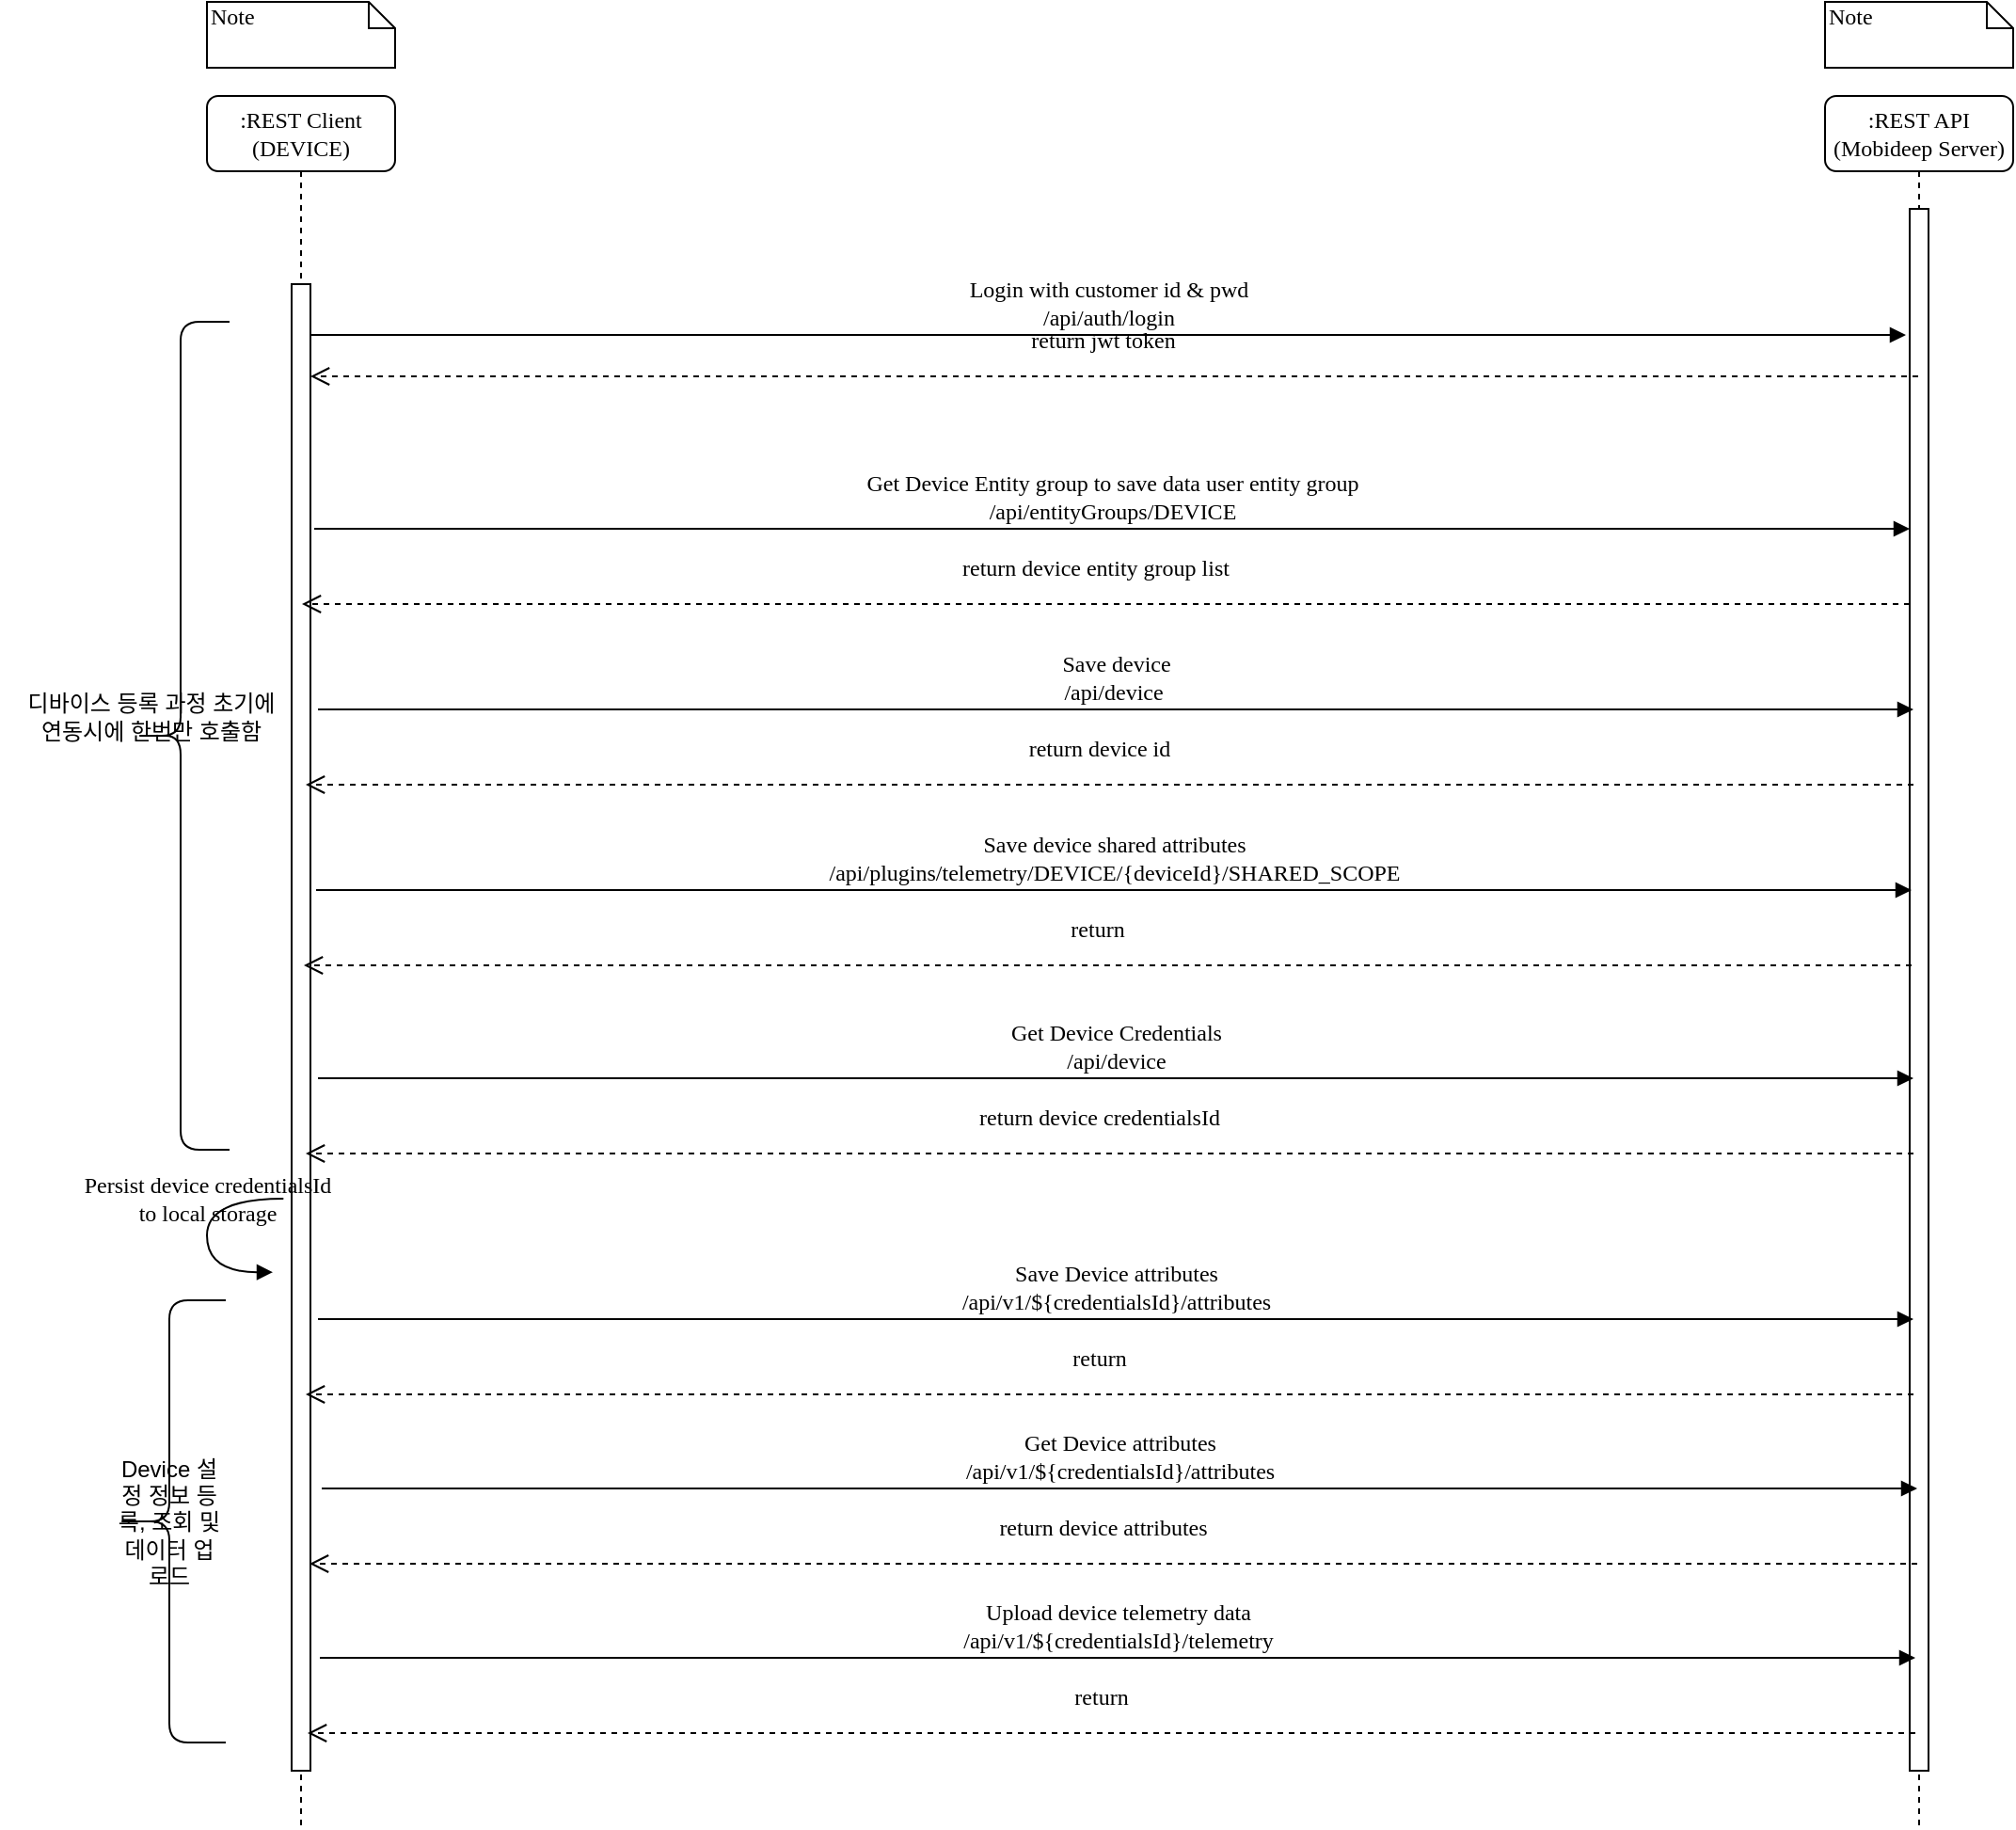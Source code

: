 <mxfile version="14.1.3" type="google" pages="4"><diagram id="3PNsS2LlYROGq-c_XFVZ" name="Device provisioning and data upload sequence diagram (REST Example)"><mxGraphModel dx="2249" dy="794" grid="1" gridSize="10" guides="1" tooltips="1" connect="1" arrows="1" fold="1" page="1" pageScale="1" pageWidth="827" pageHeight="1169" math="0" shadow="0"><root><mxCell id="MPyf1a9XdDrMohhDZmXW-0"/><mxCell id="MPyf1a9XdDrMohhDZmXW-1" parent="MPyf1a9XdDrMohhDZmXW-0"/><mxCell id="MPyf1a9XdDrMohhDZmXW-9" value=":REST API&lt;br&gt;(Mobideep Server)" style="shape=umlLifeline;perimeter=lifelinePerimeter;whiteSpace=wrap;html=1;container=1;collapsible=0;recursiveResize=0;outlineConnect=0;rounded=1;shadow=0;comic=0;labelBackgroundColor=none;strokeWidth=1;fontFamily=Verdana;fontSize=12;align=center;" parent="MPyf1a9XdDrMohhDZmXW-1" vertex="1"><mxGeometry x="960" y="80" width="100" height="920" as="geometry"/></mxCell><mxCell id="MPyf1a9XdDrMohhDZmXW-10" value=":REST Client&lt;br&gt;(DEVICE)" style="shape=umlLifeline;perimeter=lifelinePerimeter;whiteSpace=wrap;html=1;container=1;collapsible=0;recursiveResize=0;outlineConnect=0;rounded=1;shadow=0;comic=0;labelBackgroundColor=none;strokeWidth=1;fontFamily=Verdana;fontSize=12;align=center;" parent="MPyf1a9XdDrMohhDZmXW-1" vertex="1"><mxGeometry x="100" y="80" width="100" height="920" as="geometry"/></mxCell><mxCell id="MPyf1a9XdDrMohhDZmXW-11" value="" style="html=1;points=[];perimeter=orthogonalPerimeter;rounded=0;shadow=0;comic=0;labelBackgroundColor=none;strokeWidth=1;fontFamily=Verdana;fontSize=12;align=center;" parent="MPyf1a9XdDrMohhDZmXW-10" vertex="1"><mxGeometry x="45" y="100" width="10" height="790" as="geometry"/></mxCell><mxCell id="MPyf1a9XdDrMohhDZmXW-19" value="" style="html=1;points=[];perimeter=orthogonalPerimeter;rounded=0;shadow=0;comic=0;labelBackgroundColor=none;strokeColor=#000000;strokeWidth=1;fillColor=#FFFFFF;fontFamily=Verdana;fontSize=12;fontColor=#000000;align=center;" parent="MPyf1a9XdDrMohhDZmXW-1" vertex="1"><mxGeometry x="1005" y="140" width="10" height="830" as="geometry"/></mxCell><mxCell id="MPyf1a9XdDrMohhDZmXW-25" value="Login with customer id &amp;amp; pwd&lt;br&gt;/api/auth/login" style="html=1;verticalAlign=bottom;endArrow=block;labelBackgroundColor=none;fontFamily=Verdana;fontSize=12;edgeStyle=elbowEdgeStyle;elbow=vertical;entryX=-0.2;entryY=0.081;entryDx=0;entryDy=0;entryPerimeter=0;" parent="MPyf1a9XdDrMohhDZmXW-1" source="MPyf1a9XdDrMohhDZmXW-11" target="MPyf1a9XdDrMohhDZmXW-19" edge="1"><mxGeometry relative="1" as="geometry"><mxPoint x="220" y="190" as="sourcePoint"/><mxPoint x="990" y="171" as="targetPoint"/></mxGeometry></mxCell><mxCell id="MPyf1a9XdDrMohhDZmXW-32" value="Note" style="shape=note;whiteSpace=wrap;html=1;size=14;verticalAlign=top;align=left;spacingTop=-6;rounded=0;shadow=0;comic=0;labelBackgroundColor=none;strokeWidth=1;fontFamily=Verdana;fontSize=12" parent="MPyf1a9XdDrMohhDZmXW-1" vertex="1"><mxGeometry x="100" y="30" width="100" height="35" as="geometry"/></mxCell><mxCell id="MPyf1a9XdDrMohhDZmXW-38" value="Note" style="shape=note;whiteSpace=wrap;html=1;size=14;verticalAlign=top;align=left;spacingTop=-6;rounded=0;shadow=0;comic=0;labelBackgroundColor=none;strokeWidth=1;fontFamily=Verdana;fontSize=12" parent="MPyf1a9XdDrMohhDZmXW-1" vertex="1"><mxGeometry x="960" y="30" width="100" height="35" as="geometry"/></mxCell><mxCell id="MPyf1a9XdDrMohhDZmXW-40" value="return jwt token" style="html=1;verticalAlign=bottom;endArrow=open;dashed=1;endSize=8;labelBackgroundColor=none;fontFamily=Verdana;fontSize=12;edgeStyle=elbowEdgeStyle;elbow=vertical;" parent="MPyf1a9XdDrMohhDZmXW-1" edge="1"><mxGeometry x="0.017" y="-10" relative="1" as="geometry"><mxPoint x="155" y="229" as="targetPoint"/><Array as="points"><mxPoint x="575" y="229"/></Array><mxPoint x="1009.5" y="229" as="sourcePoint"/><mxPoint x="1" as="offset"/></mxGeometry></mxCell><mxCell id="MPyf1a9XdDrMohhDZmXW-42" value="Get Device Entity group to save data user entity group&lt;br&gt;/api/entityGroups/DEVICE" style="html=1;verticalAlign=bottom;endArrow=block;labelBackgroundColor=none;fontFamily=Verdana;fontSize=12;edgeStyle=elbowEdgeStyle;elbow=vertical;" parent="MPyf1a9XdDrMohhDZmXW-1" edge="1"><mxGeometry relative="1" as="geometry"><mxPoint x="157" y="310" as="sourcePoint"/><mxPoint x="1005" y="310" as="targetPoint"/></mxGeometry></mxCell><mxCell id="MPyf1a9XdDrMohhDZmXW-43" value="return device entity group list" style="html=1;verticalAlign=bottom;endArrow=open;dashed=1;endSize=8;labelBackgroundColor=none;fontFamily=Verdana;fontSize=12;edgeStyle=elbowEdgeStyle;elbow=vertical;" parent="MPyf1a9XdDrMohhDZmXW-1" edge="1"><mxGeometry x="0.017" y="-10" relative="1" as="geometry"><mxPoint x="150.5" y="350" as="targetPoint"/><Array as="points"><mxPoint x="570.5" y="350"/></Array><mxPoint x="1005" y="350" as="sourcePoint"/><mxPoint x="1" as="offset"/></mxGeometry></mxCell><mxCell id="MPyf1a9XdDrMohhDZmXW-44" value="Save device&lt;br&gt;/api/device&amp;nbsp;" style="html=1;verticalAlign=bottom;endArrow=block;labelBackgroundColor=none;fontFamily=Verdana;fontSize=12;edgeStyle=elbowEdgeStyle;elbow=vertical;" parent="MPyf1a9XdDrMohhDZmXW-1" edge="1"><mxGeometry relative="1" as="geometry"><mxPoint x="159" y="406" as="sourcePoint"/><mxPoint x="1007" y="406" as="targetPoint"/></mxGeometry></mxCell><mxCell id="MPyf1a9XdDrMohhDZmXW-45" value="return device id" style="html=1;verticalAlign=bottom;endArrow=open;dashed=1;endSize=8;labelBackgroundColor=none;fontFamily=Verdana;fontSize=12;edgeStyle=elbowEdgeStyle;elbow=vertical;" parent="MPyf1a9XdDrMohhDZmXW-1" edge="1"><mxGeometry x="0.017" y="-10" relative="1" as="geometry"><mxPoint x="152.5" y="446" as="targetPoint"/><Array as="points"><mxPoint x="572.5" y="446"/></Array><mxPoint x="1007" y="446" as="sourcePoint"/><mxPoint x="1" as="offset"/></mxGeometry></mxCell><mxCell id="MPyf1a9XdDrMohhDZmXW-46" value="Get Device Credentials&lt;br&gt;/api/device" style="html=1;verticalAlign=bottom;endArrow=block;labelBackgroundColor=none;fontFamily=Verdana;fontSize=12;edgeStyle=elbowEdgeStyle;elbow=vertical;" parent="MPyf1a9XdDrMohhDZmXW-1" edge="1"><mxGeometry relative="1" as="geometry"><mxPoint x="159" y="602" as="sourcePoint"/><mxPoint x="1007" y="602" as="targetPoint"/></mxGeometry></mxCell><mxCell id="MPyf1a9XdDrMohhDZmXW-47" value="return device credentialsId" style="html=1;verticalAlign=bottom;endArrow=open;dashed=1;endSize=8;labelBackgroundColor=none;fontFamily=Verdana;fontSize=12;edgeStyle=elbowEdgeStyle;elbow=vertical;" parent="MPyf1a9XdDrMohhDZmXW-1" edge="1"><mxGeometry x="0.017" y="-10" relative="1" as="geometry"><mxPoint x="152.5" y="642" as="targetPoint"/><Array as="points"><mxPoint x="572.5" y="642"/></Array><mxPoint x="1007" y="642" as="sourcePoint"/><mxPoint x="1" as="offset"/></mxGeometry></mxCell><mxCell id="bb5chesVYNi2UX1u_P7B-0" value="Persist device credentialsId &lt;br&gt;to local storage" style="html=1;verticalAlign=bottom;endArrow=block;labelBackgroundColor=none;fontFamily=Verdana;fontSize=12;elbow=vertical;edgeStyle=orthogonalEdgeStyle;curved=1;exitX=1.066;exitY=0.713;exitPerimeter=0;" parent="MPyf1a9XdDrMohhDZmXW-1" edge="1"><mxGeometry relative="1" as="geometry"><mxPoint x="140.66" y="666.01" as="sourcePoint"/><mxPoint x="135" y="705.1" as="targetPoint"/><Array as="points"><mxPoint x="100" y="666.1"/><mxPoint x="100" y="705.1"/></Array></mxGeometry></mxCell><mxCell id="bb5chesVYNi2UX1u_P7B-1" value="Get Device attributes&lt;br&gt;/api/v1/${credentialsId}/attributes" style="html=1;verticalAlign=bottom;endArrow=block;labelBackgroundColor=none;fontFamily=Verdana;fontSize=12;edgeStyle=elbowEdgeStyle;elbow=vertical;" parent="MPyf1a9XdDrMohhDZmXW-1" edge="1"><mxGeometry relative="1" as="geometry"><mxPoint x="161" y="820" as="sourcePoint"/><mxPoint x="1009" y="820" as="targetPoint"/></mxGeometry></mxCell><mxCell id="bb5chesVYNi2UX1u_P7B-2" value="return device attributes" style="html=1;verticalAlign=bottom;endArrow=open;dashed=1;endSize=8;labelBackgroundColor=none;fontFamily=Verdana;fontSize=12;edgeStyle=elbowEdgeStyle;elbow=vertical;" parent="MPyf1a9XdDrMohhDZmXW-1" edge="1"><mxGeometry x="0.017" y="-10" relative="1" as="geometry"><mxPoint x="154.5" y="860" as="targetPoint"/><Array as="points"><mxPoint x="574.5" y="860"/></Array><mxPoint x="1009" y="860" as="sourcePoint"/><mxPoint x="1" as="offset"/></mxGeometry></mxCell><mxCell id="bb5chesVYNi2UX1u_P7B-3" value="Upload device telemetry data&lt;br&gt;/api/v1/${credentialsId}/telemetry" style="html=1;verticalAlign=bottom;endArrow=block;labelBackgroundColor=none;fontFamily=Verdana;fontSize=12;edgeStyle=elbowEdgeStyle;elbow=vertical;" parent="MPyf1a9XdDrMohhDZmXW-1" edge="1"><mxGeometry relative="1" as="geometry"><mxPoint x="160" y="910" as="sourcePoint"/><mxPoint x="1008" y="910" as="targetPoint"/></mxGeometry></mxCell><mxCell id="bb5chesVYNi2UX1u_P7B-4" value="return" style="html=1;verticalAlign=bottom;endArrow=open;dashed=1;endSize=8;labelBackgroundColor=none;fontFamily=Verdana;fontSize=12;edgeStyle=elbowEdgeStyle;elbow=vertical;" parent="MPyf1a9XdDrMohhDZmXW-1" edge="1"><mxGeometry x="0.017" y="-10" relative="1" as="geometry"><mxPoint x="153.5" y="950" as="targetPoint"/><Array as="points"><mxPoint x="573.5" y="950"/></Array><mxPoint x="1008" y="950" as="sourcePoint"/><mxPoint x="1" as="offset"/></mxGeometry></mxCell><mxCell id="PxVkbjB9lv7Agyd0bFXi-0" value="Save Device attributes&lt;br&gt;/api/v1/${credentialsId}/attributes" style="html=1;verticalAlign=bottom;endArrow=block;labelBackgroundColor=none;fontFamily=Verdana;fontSize=12;edgeStyle=elbowEdgeStyle;elbow=vertical;" parent="MPyf1a9XdDrMohhDZmXW-1" edge="1"><mxGeometry relative="1" as="geometry"><mxPoint x="159" y="730" as="sourcePoint"/><mxPoint x="1007" y="730" as="targetPoint"/></mxGeometry></mxCell><mxCell id="PxVkbjB9lv7Agyd0bFXi-1" value="return" style="html=1;verticalAlign=bottom;endArrow=open;dashed=1;endSize=8;labelBackgroundColor=none;fontFamily=Verdana;fontSize=12;edgeStyle=elbowEdgeStyle;elbow=vertical;" parent="MPyf1a9XdDrMohhDZmXW-1" edge="1"><mxGeometry x="0.017" y="-10" relative="1" as="geometry"><mxPoint x="152.5" y="770" as="targetPoint"/><Array as="points"><mxPoint x="572.5" y="770"/></Array><mxPoint x="1007" y="770" as="sourcePoint"/><mxPoint x="1" as="offset"/></mxGeometry></mxCell><mxCell id="HS9gioSYb7euSAJyC1V--0" value="Save device shared attributes&lt;br&gt;/api/plugins/telemetry/DEVICE/{deviceId}/SHARED_SCOPE" style="html=1;verticalAlign=bottom;endArrow=block;labelBackgroundColor=none;fontFamily=Verdana;fontSize=12;edgeStyle=elbowEdgeStyle;elbow=vertical;" parent="MPyf1a9XdDrMohhDZmXW-1" edge="1"><mxGeometry relative="1" as="geometry"><mxPoint x="158" y="502" as="sourcePoint"/><mxPoint x="1006" y="502" as="targetPoint"/></mxGeometry></mxCell><mxCell id="HS9gioSYb7euSAJyC1V--1" value="return" style="html=1;verticalAlign=bottom;endArrow=open;dashed=1;endSize=8;labelBackgroundColor=none;fontFamily=Verdana;fontSize=12;edgeStyle=elbowEdgeStyle;elbow=vertical;" parent="MPyf1a9XdDrMohhDZmXW-1" edge="1"><mxGeometry x="0.017" y="-10" relative="1" as="geometry"><mxPoint x="151.5" y="542" as="targetPoint"/><Array as="points"><mxPoint x="571.5" y="542"/></Array><mxPoint x="1006" y="542" as="sourcePoint"/><mxPoint x="1" as="offset"/></mxGeometry></mxCell><mxCell id="HS9gioSYb7euSAJyC1V--2" value="" style="shape=curlyBracket;whiteSpace=wrap;html=1;rounded=1;size=0.5;rotation=0;" parent="MPyf1a9XdDrMohhDZmXW-1" vertex="1"><mxGeometry x="60" y="200" width="52" height="440" as="geometry"/></mxCell><mxCell id="HS9gioSYb7euSAJyC1V--3" value="&lt;span&gt;Device 설정 정보 등록, 조회 및 데이터 업로드&lt;/span&gt;" style="shape=curlyBracket;whiteSpace=wrap;html=1;rounded=1;size=0.5;rotation=0;" parent="MPyf1a9XdDrMohhDZmXW-1" vertex="1"><mxGeometry x="50" y="720" width="60" height="235" as="geometry"/></mxCell><mxCell id="HS9gioSYb7euSAJyC1V--4" value="디바이스 등록 과정 초기에 &lt;br&gt;연동시에 한번만 호출함" style="text;html=1;align=center;verticalAlign=middle;resizable=0;points=[];autosize=1;" parent="MPyf1a9XdDrMohhDZmXW-1" vertex="1"><mxGeometry x="-10" y="395" width="160" height="30" as="geometry"/></mxCell></root></mxGraphModel></diagram><diagram name="Device provisioning sequence diagram (REST))" id="FqJV3BsAA76CWra-uLzg"><mxGraphModel dx="2249" dy="794" grid="1" gridSize="10" guides="1" tooltips="1" connect="1" arrows="1" fold="1" page="1" pageScale="1" pageWidth="827" pageHeight="1169" math="0" shadow="0"><root><mxCell id="hP8Yk7usws9kCno7D4d--0"/><mxCell id="hP8Yk7usws9kCno7D4d--1" parent="hP8Yk7usws9kCno7D4d--0"/><mxCell id="hP8Yk7usws9kCno7D4d--2" value=":REST API&lt;br&gt;(Mobideep Server)" style="shape=umlLifeline;perimeter=lifelinePerimeter;whiteSpace=wrap;html=1;container=1;collapsible=0;recursiveResize=0;outlineConnect=0;rounded=1;shadow=0;comic=0;labelBackgroundColor=none;strokeWidth=1;fontFamily=Verdana;fontSize=12;align=center;" vertex="1" parent="hP8Yk7usws9kCno7D4d--1"><mxGeometry x="960" y="80" width="100" height="700" as="geometry"/></mxCell><mxCell id="hP8Yk7usws9kCno7D4d--3" value=":REST Client&lt;br&gt;(DEVICE)" style="shape=umlLifeline;perimeter=lifelinePerimeter;whiteSpace=wrap;html=1;container=1;collapsible=0;recursiveResize=0;outlineConnect=0;rounded=1;shadow=0;comic=0;labelBackgroundColor=none;strokeWidth=1;fontFamily=Verdana;fontSize=12;align=center;" vertex="1" parent="hP8Yk7usws9kCno7D4d--1"><mxGeometry x="100" y="80" width="100" height="700" as="geometry"/></mxCell><mxCell id="hP8Yk7usws9kCno7D4d--4" value="" style="html=1;points=[];perimeter=orthogonalPerimeter;rounded=0;shadow=0;comic=0;labelBackgroundColor=none;strokeWidth=1;fontFamily=Verdana;fontSize=12;align=center;" vertex="1" parent="hP8Yk7usws9kCno7D4d--3"><mxGeometry x="45" y="100" width="10" height="560" as="geometry"/></mxCell><mxCell id="hP8Yk7usws9kCno7D4d--5" value="" style="html=1;points=[];perimeter=orthogonalPerimeter;rounded=0;shadow=0;comic=0;labelBackgroundColor=none;strokeColor=#000000;strokeWidth=1;fillColor=#FFFFFF;fontFamily=Verdana;fontSize=12;fontColor=#000000;align=center;" vertex="1" parent="hP8Yk7usws9kCno7D4d--1"><mxGeometry x="1005" y="140" width="10" height="590" as="geometry"/></mxCell><mxCell id="hP8Yk7usws9kCno7D4d--6" value="Login with customer id &amp;amp; pwd&lt;br&gt;/api/auth/login" style="html=1;verticalAlign=bottom;endArrow=block;labelBackgroundColor=none;fontFamily=Verdana;fontSize=12;edgeStyle=elbowEdgeStyle;elbow=vertical;entryX=-0.2;entryY=0.081;entryDx=0;entryDy=0;entryPerimeter=0;" edge="1" parent="hP8Yk7usws9kCno7D4d--1" source="hP8Yk7usws9kCno7D4d--4" target="hP8Yk7usws9kCno7D4d--5"><mxGeometry relative="1" as="geometry"><mxPoint x="220" y="190" as="sourcePoint"/><mxPoint x="990" y="171" as="targetPoint"/></mxGeometry></mxCell><mxCell id="hP8Yk7usws9kCno7D4d--7" value="Note" style="shape=note;whiteSpace=wrap;html=1;size=14;verticalAlign=top;align=left;spacingTop=-6;rounded=0;shadow=0;comic=0;labelBackgroundColor=none;strokeWidth=1;fontFamily=Verdana;fontSize=12" vertex="1" parent="hP8Yk7usws9kCno7D4d--1"><mxGeometry x="100" y="30" width="100" height="35" as="geometry"/></mxCell><mxCell id="hP8Yk7usws9kCno7D4d--8" value="Note" style="shape=note;whiteSpace=wrap;html=1;size=14;verticalAlign=top;align=left;spacingTop=-6;rounded=0;shadow=0;comic=0;labelBackgroundColor=none;strokeWidth=1;fontFamily=Verdana;fontSize=12" vertex="1" parent="hP8Yk7usws9kCno7D4d--1"><mxGeometry x="960" y="30" width="100" height="35" as="geometry"/></mxCell><mxCell id="hP8Yk7usws9kCno7D4d--9" value="return jwt token" style="html=1;verticalAlign=bottom;endArrow=open;dashed=1;endSize=8;labelBackgroundColor=none;fontFamily=Verdana;fontSize=12;edgeStyle=elbowEdgeStyle;elbow=vertical;" edge="1" parent="hP8Yk7usws9kCno7D4d--1"><mxGeometry x="0.017" y="-10" relative="1" as="geometry"><mxPoint x="155" y="229" as="targetPoint"/><Array as="points"><mxPoint x="575" y="229"/></Array><mxPoint x="1009.5" y="229" as="sourcePoint"/><mxPoint x="1" as="offset"/></mxGeometry></mxCell><mxCell id="hP8Yk7usws9kCno7D4d--10" value="Get Device Entity group to save data user entity group&lt;br&gt;/api/entityGroups/DEVICE" style="html=1;verticalAlign=bottom;endArrow=block;labelBackgroundColor=none;fontFamily=Verdana;fontSize=12;edgeStyle=elbowEdgeStyle;elbow=vertical;" edge="1" parent="hP8Yk7usws9kCno7D4d--1"><mxGeometry relative="1" as="geometry"><mxPoint x="157" y="310" as="sourcePoint"/><mxPoint x="1005" y="310" as="targetPoint"/></mxGeometry></mxCell><mxCell id="hP8Yk7usws9kCno7D4d--11" value="return device entity group list" style="html=1;verticalAlign=bottom;endArrow=open;dashed=1;endSize=8;labelBackgroundColor=none;fontFamily=Verdana;fontSize=12;edgeStyle=elbowEdgeStyle;elbow=vertical;" edge="1" parent="hP8Yk7usws9kCno7D4d--1"><mxGeometry x="0.017" y="-10" relative="1" as="geometry"><mxPoint x="150.5" y="350" as="targetPoint"/><Array as="points"><mxPoint x="570.5" y="350"/></Array><mxPoint x="1005" y="350" as="sourcePoint"/><mxPoint x="1" as="offset"/></mxGeometry></mxCell><mxCell id="hP8Yk7usws9kCno7D4d--12" value="Save device&lt;br&gt;/api/device&amp;nbsp;" style="html=1;verticalAlign=bottom;endArrow=block;labelBackgroundColor=none;fontFamily=Verdana;fontSize=12;edgeStyle=elbowEdgeStyle;elbow=vertical;" edge="1" parent="hP8Yk7usws9kCno7D4d--1"><mxGeometry relative="1" as="geometry"><mxPoint x="159" y="406" as="sourcePoint"/><mxPoint x="1007" y="406" as="targetPoint"/></mxGeometry></mxCell><mxCell id="hP8Yk7usws9kCno7D4d--13" value="return device id" style="html=1;verticalAlign=bottom;endArrow=open;dashed=1;endSize=8;labelBackgroundColor=none;fontFamily=Verdana;fontSize=12;edgeStyle=elbowEdgeStyle;elbow=vertical;" edge="1" parent="hP8Yk7usws9kCno7D4d--1"><mxGeometry x="0.017" y="-10" relative="1" as="geometry"><mxPoint x="152.5" y="446" as="targetPoint"/><Array as="points"><mxPoint x="572.5" y="446"/></Array><mxPoint x="1007" y="446" as="sourcePoint"/><mxPoint x="1" as="offset"/></mxGeometry></mxCell><mxCell id="hP8Yk7usws9kCno7D4d--14" value="Get Device Credentials&lt;br&gt;/api/device" style="html=1;verticalAlign=bottom;endArrow=block;labelBackgroundColor=none;fontFamily=Verdana;fontSize=12;edgeStyle=elbowEdgeStyle;elbow=vertical;" edge="1" parent="hP8Yk7usws9kCno7D4d--1"><mxGeometry relative="1" as="geometry"><mxPoint x="159" y="602" as="sourcePoint"/><mxPoint x="1007" y="602" as="targetPoint"/></mxGeometry></mxCell><mxCell id="hP8Yk7usws9kCno7D4d--15" value="return device credentialsId" style="html=1;verticalAlign=bottom;endArrow=open;dashed=1;endSize=8;labelBackgroundColor=none;fontFamily=Verdana;fontSize=12;edgeStyle=elbowEdgeStyle;elbow=vertical;" edge="1" parent="hP8Yk7usws9kCno7D4d--1"><mxGeometry x="0.017" y="-10" relative="1" as="geometry"><mxPoint x="152.5" y="642" as="targetPoint"/><Array as="points"><mxPoint x="572.5" y="642"/></Array><mxPoint x="1007" y="642" as="sourcePoint"/><mxPoint x="1" as="offset"/></mxGeometry></mxCell><mxCell id="hP8Yk7usws9kCno7D4d--16" value="Persist device credentialsId &lt;br&gt;to local storage" style="html=1;verticalAlign=bottom;endArrow=block;labelBackgroundColor=none;fontFamily=Verdana;fontSize=12;elbow=vertical;edgeStyle=orthogonalEdgeStyle;curved=1;exitX=1.066;exitY=0.713;exitPerimeter=0;" edge="1" parent="hP8Yk7usws9kCno7D4d--1"><mxGeometry relative="1" as="geometry"><mxPoint x="140.66" y="666.01" as="sourcePoint"/><mxPoint x="135" y="705.1" as="targetPoint"/><Array as="points"><mxPoint x="100" y="666.1"/><mxPoint x="100" y="705.1"/></Array></mxGeometry></mxCell><mxCell id="hP8Yk7usws9kCno7D4d--23" value="Save device shared attributes&lt;br&gt;/api/plugins/telemetry/DEVICE/{deviceId}/SHARED_SCOPE" style="html=1;verticalAlign=bottom;endArrow=block;labelBackgroundColor=none;fontFamily=Verdana;fontSize=12;edgeStyle=elbowEdgeStyle;elbow=vertical;" edge="1" parent="hP8Yk7usws9kCno7D4d--1"><mxGeometry relative="1" as="geometry"><mxPoint x="158" y="502" as="sourcePoint"/><mxPoint x="1006" y="502" as="targetPoint"/></mxGeometry></mxCell><mxCell id="hP8Yk7usws9kCno7D4d--24" value="return" style="html=1;verticalAlign=bottom;endArrow=open;dashed=1;endSize=8;labelBackgroundColor=none;fontFamily=Verdana;fontSize=12;edgeStyle=elbowEdgeStyle;elbow=vertical;" edge="1" parent="hP8Yk7usws9kCno7D4d--1"><mxGeometry x="0.017" y="-10" relative="1" as="geometry"><mxPoint x="151.5" y="542" as="targetPoint"/><Array as="points"><mxPoint x="571.5" y="542"/></Array><mxPoint x="1006" y="542" as="sourcePoint"/><mxPoint x="1" as="offset"/></mxGeometry></mxCell><mxCell id="hP8Yk7usws9kCno7D4d--25" value="" style="shape=curlyBracket;whiteSpace=wrap;html=1;rounded=1;size=0.5;rotation=0;" vertex="1" parent="hP8Yk7usws9kCno7D4d--1"><mxGeometry x="60" y="200" width="52" height="440" as="geometry"/></mxCell><mxCell id="hP8Yk7usws9kCno7D4d--27" value="디바이스 등록 과정 초기에 &lt;br&gt;연동시에 한번만 호출함" style="text;html=1;align=center;verticalAlign=middle;resizable=0;points=[];autosize=1;" vertex="1" parent="hP8Yk7usws9kCno7D4d--1"><mxGeometry x="-10" y="395" width="160" height="30" as="geometry"/></mxCell></root></mxGraphModel></diagram><diagram name="Device data upload sequence diagram (REST Example)" id="OkowRI8uUc2gdwcJbMMB"><mxGraphModel dx="1422" dy="794" grid="1" gridSize="10" guides="1" tooltips="1" connect="1" arrows="1" fold="1" page="1" pageScale="1" pageWidth="827" pageHeight="1169" math="0" shadow="0"><root><mxCell id="mCnfS74gX3Vj3_qugYES-0"/><mxCell id="mCnfS74gX3Vj3_qugYES-1" parent="mCnfS74gX3Vj3_qugYES-0"/><mxCell id="6pmdTfTHl-shs58saPw5-0" value=":REST API&lt;br&gt;(Mobideep Server)" style="shape=umlLifeline;perimeter=lifelinePerimeter;whiteSpace=wrap;html=1;container=1;collapsible=0;recursiveResize=0;outlineConnect=0;rounded=1;shadow=0;comic=0;labelBackgroundColor=none;strokeWidth=1;fontFamily=Verdana;fontSize=12;align=center;" parent="mCnfS74gX3Vj3_qugYES-1" vertex="1"><mxGeometry x="970" y="240" width="100" height="370" as="geometry"/></mxCell><mxCell id="6pmdTfTHl-shs58saPw5-1" value=":REST Client&lt;br&gt;(DEVICE)" style="shape=umlLifeline;perimeter=lifelinePerimeter;whiteSpace=wrap;html=1;container=1;collapsible=0;recursiveResize=0;outlineConnect=0;rounded=1;shadow=0;comic=0;labelBackgroundColor=none;strokeWidth=1;fontFamily=Verdana;fontSize=12;align=center;" parent="mCnfS74gX3Vj3_qugYES-1" vertex="1"><mxGeometry x="110" y="240" width="100" height="370" as="geometry"/></mxCell><mxCell id="6pmdTfTHl-shs58saPw5-2" value="" style="html=1;points=[];perimeter=orthogonalPerimeter;rounded=0;shadow=0;comic=0;labelBackgroundColor=none;strokeWidth=1;fontFamily=Verdana;fontSize=12;align=center;" parent="6pmdTfTHl-shs58saPw5-1" vertex="1"><mxGeometry x="45" y="50" width="10" height="290" as="geometry"/></mxCell><mxCell id="6pmdTfTHl-shs58saPw5-3" value="" style="html=1;points=[];perimeter=orthogonalPerimeter;rounded=0;shadow=0;comic=0;labelBackgroundColor=none;strokeColor=#000000;strokeWidth=1;fillColor=#FFFFFF;fontFamily=Verdana;fontSize=12;fontColor=#000000;align=center;" parent="mCnfS74gX3Vj3_qugYES-1" vertex="1"><mxGeometry x="1015" y="290" width="10" height="290" as="geometry"/></mxCell><mxCell id="6pmdTfTHl-shs58saPw5-4" value="Get Device attributes&lt;br&gt;/api/v1/${credentialsId}/attributes" style="html=1;verticalAlign=bottom;endArrow=block;labelBackgroundColor=none;fontFamily=Verdana;fontSize=12;edgeStyle=elbowEdgeStyle;elbow=vertical;" parent="mCnfS74gX3Vj3_qugYES-1" edge="1"><mxGeometry relative="1" as="geometry"><mxPoint x="171" y="430" as="sourcePoint"/><mxPoint x="1019" y="430" as="targetPoint"/></mxGeometry></mxCell><mxCell id="6pmdTfTHl-shs58saPw5-5" value="return device attributes" style="html=1;verticalAlign=bottom;endArrow=open;dashed=1;endSize=8;labelBackgroundColor=none;fontFamily=Verdana;fontSize=12;edgeStyle=elbowEdgeStyle;elbow=vertical;" parent="mCnfS74gX3Vj3_qugYES-1" edge="1"><mxGeometry x="0.017" y="-10" relative="1" as="geometry"><mxPoint x="164.5" y="470" as="targetPoint"/><Array as="points"><mxPoint x="584.5" y="470"/></Array><mxPoint x="1019" y="470" as="sourcePoint"/><mxPoint x="1" as="offset"/></mxGeometry></mxCell><mxCell id="6pmdTfTHl-shs58saPw5-6" value="Upload device telemetry data&lt;br&gt;/api/v1/${credentialsId}/telemetry" style="html=1;verticalAlign=bottom;endArrow=block;labelBackgroundColor=none;fontFamily=Verdana;fontSize=12;edgeStyle=elbowEdgeStyle;elbow=vertical;" parent="mCnfS74gX3Vj3_qugYES-1" edge="1"><mxGeometry relative="1" as="geometry"><mxPoint x="170" y="520" as="sourcePoint"/><mxPoint x="1018" y="520" as="targetPoint"/></mxGeometry></mxCell><mxCell id="6pmdTfTHl-shs58saPw5-7" value="return" style="html=1;verticalAlign=bottom;endArrow=open;dashed=1;endSize=8;labelBackgroundColor=none;fontFamily=Verdana;fontSize=12;edgeStyle=elbowEdgeStyle;elbow=vertical;" parent="mCnfS74gX3Vj3_qugYES-1" edge="1"><mxGeometry x="0.017" y="-10" relative="1" as="geometry"><mxPoint x="163.5" y="560" as="targetPoint"/><Array as="points"><mxPoint x="583.5" y="560"/></Array><mxPoint x="1018" y="560" as="sourcePoint"/><mxPoint x="1" as="offset"/></mxGeometry></mxCell><mxCell id="6pmdTfTHl-shs58saPw5-8" value="Save Device attributes&lt;br&gt;/api/v1/${credentialsId}/attributes" style="html=1;verticalAlign=bottom;endArrow=block;labelBackgroundColor=none;fontFamily=Verdana;fontSize=12;edgeStyle=elbowEdgeStyle;elbow=vertical;" parent="mCnfS74gX3Vj3_qugYES-1" edge="1"><mxGeometry relative="1" as="geometry"><mxPoint x="169" y="340" as="sourcePoint"/><mxPoint x="1017" y="340" as="targetPoint"/></mxGeometry></mxCell><mxCell id="6pmdTfTHl-shs58saPw5-9" value="return" style="html=1;verticalAlign=bottom;endArrow=open;dashed=1;endSize=8;labelBackgroundColor=none;fontFamily=Verdana;fontSize=12;edgeStyle=elbowEdgeStyle;elbow=vertical;" parent="mCnfS74gX3Vj3_qugYES-1" edge="1"><mxGeometry x="0.017" y="-10" relative="1" as="geometry"><mxPoint x="162.5" y="380" as="targetPoint"/><Array as="points"><mxPoint x="582.5" y="380"/></Array><mxPoint x="1017" y="380" as="sourcePoint"/><mxPoint x="1" as="offset"/></mxGeometry></mxCell><mxCell id="6pmdTfTHl-shs58saPw5-10" value="&lt;span&gt;Device 설정 정보 등록, 조회 및 데이터 업로드&lt;/span&gt;" style="shape=curlyBracket;whiteSpace=wrap;html=1;rounded=1;size=0.5;rotation=0;" parent="mCnfS74gX3Vj3_qugYES-1" vertex="1"><mxGeometry x="60" y="330" width="60" height="235" as="geometry"/></mxCell></root></mxGraphModel></diagram><diagram name="Device data upload sequence diagram (MQTT Example)" id="7f2xhb-YsaV7TeylR-4k"><mxGraphModel dx="1422" dy="794" grid="1" gridSize="10" guides="1" tooltips="1" connect="1" arrows="1" fold="1" page="1" pageScale="1" pageWidth="827" pageHeight="1169" math="0" shadow="0"><root><mxCell id="lrrVMAJYXo02JTQuIVd_-0"/><mxCell id="lrrVMAJYXo02JTQuIVd_-1" parent="lrrVMAJYXo02JTQuIVd_-0"/><mxCell id="lrrVMAJYXo02JTQuIVd_-2" value=":MQTT Server&lt;br&gt;(Mobideep Server)" style="shape=umlLifeline;perimeter=lifelinePerimeter;whiteSpace=wrap;html=1;container=1;collapsible=0;recursiveResize=0;outlineConnect=0;rounded=1;shadow=0;comic=0;labelBackgroundColor=none;strokeWidth=1;fontFamily=Verdana;fontSize=12;align=center;" parent="lrrVMAJYXo02JTQuIVd_-1" vertex="1"><mxGeometry x="970" y="240" width="100" height="440" as="geometry"/></mxCell><mxCell id="lrrVMAJYXo02JTQuIVd_-3" value=":MQTT Client&lt;br&gt;(DEVICE)" style="shape=umlLifeline;perimeter=lifelinePerimeter;whiteSpace=wrap;html=1;container=1;collapsible=0;recursiveResize=0;outlineConnect=0;rounded=1;shadow=0;comic=0;labelBackgroundColor=none;strokeWidth=1;fontFamily=Verdana;fontSize=12;align=center;" parent="lrrVMAJYXo02JTQuIVd_-1" vertex="1"><mxGeometry x="110" y="240" width="100" height="440" as="geometry"/></mxCell><mxCell id="lrrVMAJYXo02JTQuIVd_-4" value="" style="html=1;points=[];perimeter=orthogonalPerimeter;rounded=0;shadow=0;comic=0;labelBackgroundColor=none;strokeWidth=1;fontFamily=Verdana;fontSize=12;align=center;" parent="lrrVMAJYXo02JTQuIVd_-3" vertex="1"><mxGeometry x="45" y="50" width="10" height="360" as="geometry"/></mxCell><mxCell id="lrrVMAJYXo02JTQuIVd_-5" value="" style="html=1;points=[];perimeter=orthogonalPerimeter;rounded=0;shadow=0;comic=0;labelBackgroundColor=none;strokeColor=#000000;strokeWidth=1;fillColor=#FFFFFF;fontFamily=Verdana;fontSize=12;fontColor=#000000;align=center;" parent="lrrVMAJYXo02JTQuIVd_-1" vertex="1"><mxGeometry x="1015" y="290" width="10" height="360" as="geometry"/></mxCell><mxCell id="lrrVMAJYXo02JTQuIVd_-6" value="Publish ATTRIBUTES_REQUEST_TOPIC&lt;br&gt;v1/devices/me/attributes/request/1" style="html=1;verticalAlign=bottom;endArrow=block;labelBackgroundColor=none;fontFamily=Verdana;fontSize=12;edgeStyle=elbowEdgeStyle;elbow=vertical;" parent="lrrVMAJYXo02JTQuIVd_-1" edge="1"><mxGeometry relative="1" as="geometry"><mxPoint x="171" y="437" as="sourcePoint"/><mxPoint x="1019" y="437" as="targetPoint"/></mxGeometry></mxCell><mxCell id="lrrVMAJYXo02JTQuIVd_-7" value="Subscribe ATTRIBUTES_REQUEST_TOPIC&lt;br&gt;v1/devices/me/attributes/request/1" style="html=1;verticalAlign=bottom;endArrow=open;dashed=1;endSize=8;labelBackgroundColor=none;fontFamily=Verdana;fontSize=12;edgeStyle=elbowEdgeStyle;elbow=vertical;" parent="lrrVMAJYXo02JTQuIVd_-1" edge="1"><mxGeometry x="0.017" y="-10" relative="1" as="geometry"><mxPoint x="164.5" y="487" as="targetPoint"/><Array as="points"><mxPoint x="584.5" y="487"/></Array><mxPoint x="1019" y="487" as="sourcePoint"/><mxPoint x="1" as="offset"/></mxGeometry></mxCell><mxCell id="lrrVMAJYXo02JTQuIVd_-8" value="PUBLISH TELEMETRY_TOPIC&lt;br&gt;v1/devices/me/telemetry" style="html=1;verticalAlign=bottom;endArrow=block;labelBackgroundColor=none;fontFamily=Verdana;fontSize=12;edgeStyle=elbowEdgeStyle;elbow=vertical;" parent="lrrVMAJYXo02JTQuIVd_-1" edge="1"><mxGeometry relative="1" as="geometry"><mxPoint x="170" y="630" as="sourcePoint"/><mxPoint x="1018" y="630" as="targetPoint"/></mxGeometry></mxCell><mxCell id="lrrVMAJYXo02JTQuIVd_-10" value="Publish client ATTRIBUTES_TOPIC&lt;br&gt;v1/devices/me/attributes" style="html=1;verticalAlign=bottom;endArrow=block;labelBackgroundColor=none;fontFamily=Verdana;fontSize=12;edgeStyle=elbowEdgeStyle;elbow=vertical;" parent="lrrVMAJYXo02JTQuIVd_-1" edge="1"><mxGeometry relative="1" as="geometry"><mxPoint x="169" y="340" as="sourcePoint"/><mxPoint x="1017" y="340" as="targetPoint"/></mxGeometry></mxCell><mxCell id="lrrVMAJYXo02JTQuIVd_-11" value="Subscribe ATTRIBUTES_TOPIC&lt;br&gt;v1/devices/me/attributes" style="html=1;verticalAlign=bottom;endArrow=open;dashed=1;endSize=8;labelBackgroundColor=none;fontFamily=Verdana;fontSize=12;edgeStyle=elbowEdgeStyle;elbow=vertical;" parent="lrrVMAJYXo02JTQuIVd_-1" edge="1"><mxGeometry x="0.017" y="-10" relative="1" as="geometry"><mxPoint x="162.5" y="390" as="targetPoint"/><Array as="points"><mxPoint x="582.5" y="390"/></Array><mxPoint x="1017" y="390" as="sourcePoint"/><mxPoint x="1" as="offset"/></mxGeometry></mxCell><mxCell id="lrrVMAJYXo02JTQuIVd_-12" value="&lt;span&gt;Device 설정 정보 등록, 조회 및 데이터 업로드&lt;/span&gt;" style="shape=curlyBracket;whiteSpace=wrap;html=1;rounded=1;size=0.5;rotation=0;" parent="lrrVMAJYXo02JTQuIVd_-1" vertex="1"><mxGeometry x="60" y="330" width="60" height="320" as="geometry"/></mxCell><mxCell id="lrrVMAJYXo02JTQuIVd_-13" value="Publish RPC_RESPONSE_TOPIC&lt;br&gt;v1/devices/me/rpc/response/{id}" style="html=1;verticalAlign=bottom;endArrow=block;labelBackgroundColor=none;fontFamily=Verdana;fontSize=12;edgeStyle=elbowEdgeStyle;elbow=vertical;" parent="lrrVMAJYXo02JTQuIVd_-1" edge="1"><mxGeometry relative="1" as="geometry"><mxPoint x="168" y="539" as="sourcePoint"/><mxPoint x="1016" y="539" as="targetPoint"/></mxGeometry></mxCell><mxCell id="lrrVMAJYXo02JTQuIVd_-14" value="Subscribe RPC_REQUEST_TOPIC&lt;br&gt;v1/devices/me/rpc/request/+" style="html=1;verticalAlign=bottom;endArrow=open;dashed=1;endSize=8;labelBackgroundColor=none;fontFamily=Verdana;fontSize=12;edgeStyle=elbowEdgeStyle;elbow=vertical;" parent="lrrVMAJYXo02JTQuIVd_-1" edge="1"><mxGeometry x="0.017" y="-10" relative="1" as="geometry"><mxPoint x="161.5" y="588" as="targetPoint"/><Array as="points"><mxPoint x="581.5" y="588"/></Array><mxPoint x="1016" y="588" as="sourcePoint"/><mxPoint x="1" as="offset"/></mxGeometry></mxCell><mxCell id="Osi7grSEV50uoIihDVyQ-0" value="MQTT Connection" style="html=1;verticalAlign=bottom;endArrow=block;labelBackgroundColor=none;fontFamily=Verdana;fontSize=12;edgeStyle=elbowEdgeStyle;elbow=vertical;" edge="1" parent="lrrVMAJYXo02JTQuIVd_-1"><mxGeometry relative="1" as="geometry"><mxPoint x="169" y="299" as="sourcePoint"/><mxPoint x="1017" y="299" as="targetPoint"/></mxGeometry></mxCell></root></mxGraphModel></diagram></mxfile>